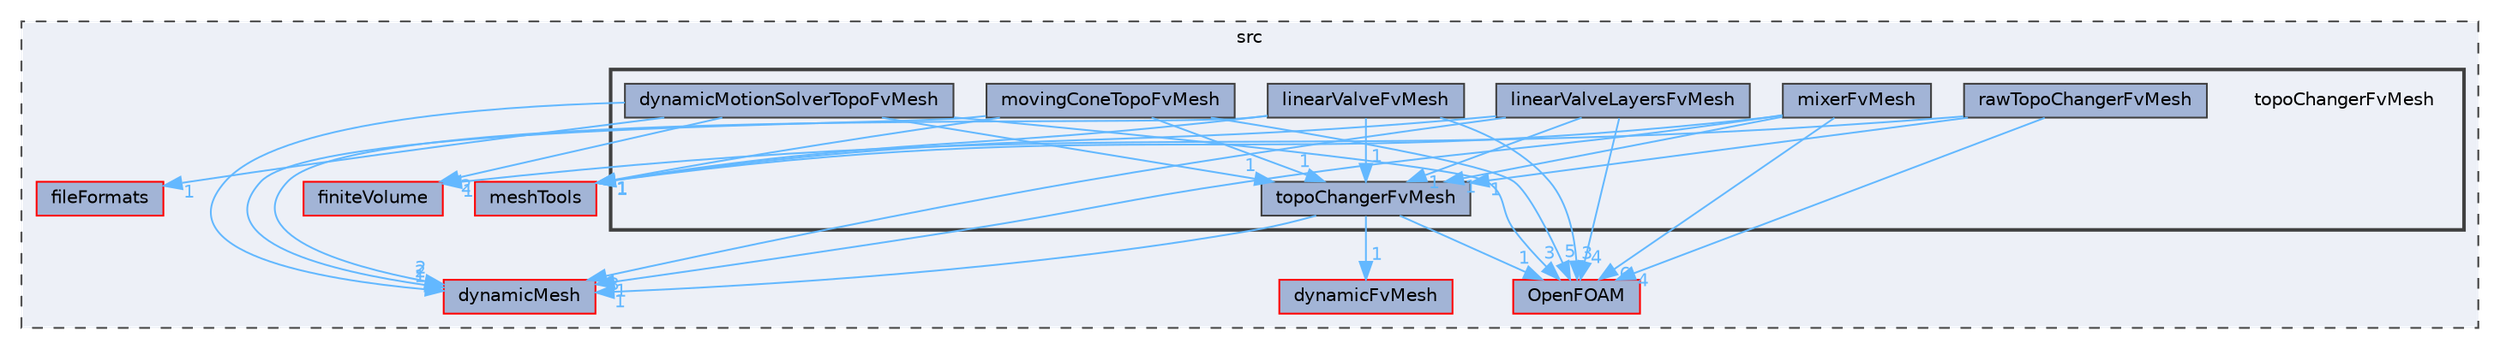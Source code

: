 digraph "src/topoChangerFvMesh"
{
 // LATEX_PDF_SIZE
  bgcolor="transparent";
  edge [fontname=Helvetica,fontsize=10,labelfontname=Helvetica,labelfontsize=10];
  node [fontname=Helvetica,fontsize=10,shape=box,height=0.2,width=0.4];
  compound=true
  subgraph clusterdir_68267d1309a1af8e8297ef4c3efbcdba {
    graph [ bgcolor="#edf0f7", pencolor="grey25", label="src", fontname=Helvetica,fontsize=10 style="filled,dashed", URL="dir_68267d1309a1af8e8297ef4c3efbcdba.html",tooltip=""]
  dir_63742796c427c97a292c80f7db71da36 [label="dynamicMesh", fillcolor="#a2b4d6", color="red", style="filled", URL="dir_63742796c427c97a292c80f7db71da36.html",tooltip=""];
  dir_9bd15774b555cf7259a6fa18f99fe99b [label="finiteVolume", fillcolor="#a2b4d6", color="red", style="filled", URL="dir_9bd15774b555cf7259a6fa18f99fe99b.html",tooltip=""];
  dir_ae30ad0bef50cf391b24c614251bb9fd [label="meshTools", fillcolor="#a2b4d6", color="red", style="filled", URL="dir_ae30ad0bef50cf391b24c614251bb9fd.html",tooltip=""];
  dir_b05602f37bb521a7142c0a3e200b5f35 [label="fileFormats", fillcolor="#a2b4d6", color="red", style="filled", URL="dir_b05602f37bb521a7142c0a3e200b5f35.html",tooltip=""];
  dir_c5473ff19b20e6ec4dfe5c310b3778a8 [label="OpenFOAM", fillcolor="#a2b4d6", color="red", style="filled", URL="dir_c5473ff19b20e6ec4dfe5c310b3778a8.html",tooltip=""];
  dir_7045e8b584c9485727394e576736d39b [label="dynamicFvMesh", fillcolor="#a2b4d6", color="red", style="filled", URL="dir_7045e8b584c9485727394e576736d39b.html",tooltip=""];
  subgraph clusterdir_e7971e9c65d637bd16ff2087df237f5f {
    graph [ bgcolor="#edf0f7", pencolor="grey25", label="", fontname=Helvetica,fontsize=10 style="filled,bold", URL="dir_e7971e9c65d637bd16ff2087df237f5f.html",tooltip=""]
    dir_e7971e9c65d637bd16ff2087df237f5f [shape=plaintext, label="topoChangerFvMesh"];
  dir_1ef0ad56122fad85b33d81541928fa68 [label="dynamicMotionSolverTopoFvMesh", fillcolor="#a2b4d6", color="grey25", style="filled", URL="dir_1ef0ad56122fad85b33d81541928fa68.html",tooltip=""];
  dir_22e7a009ce38570f146c42b4039037e7 [label="linearValveFvMesh", fillcolor="#a2b4d6", color="grey25", style="filled", URL="dir_22e7a009ce38570f146c42b4039037e7.html",tooltip=""];
  dir_6f42e437cdab8e9b5226e0e625efa7bb [label="linearValveLayersFvMesh", fillcolor="#a2b4d6", color="grey25", style="filled", URL="dir_6f42e437cdab8e9b5226e0e625efa7bb.html",tooltip=""];
  dir_f0f95f15e249e216ffdb39b87eaf60e5 [label="mixerFvMesh", fillcolor="#a2b4d6", color="grey25", style="filled", URL="dir_f0f95f15e249e216ffdb39b87eaf60e5.html",tooltip=""];
  dir_ff3480520a7f6e0b8246bbb88c4a9204 [label="movingConeTopoFvMesh", fillcolor="#a2b4d6", color="grey25", style="filled", URL="dir_ff3480520a7f6e0b8246bbb88c4a9204.html",tooltip=""];
  dir_90142bb2fb5b702e0a7a0ac2885c235b [label="rawTopoChangerFvMesh", fillcolor="#a2b4d6", color="grey25", style="filled", URL="dir_90142bb2fb5b702e0a7a0ac2885c235b.html",tooltip=""];
  dir_7845d368d8fbe4b348143cdb79b20fb0 [label="topoChangerFvMesh", fillcolor="#a2b4d6", color="grey25", style="filled", URL="dir_7845d368d8fbe4b348143cdb79b20fb0.html",tooltip=""];
  }
  }
  dir_1ef0ad56122fad85b33d81541928fa68->dir_63742796c427c97a292c80f7db71da36 [headlabel="1", labeldistance=1.5 headhref="dir_001091_001086.html" href="dir_001091_001086.html" color="steelblue1" fontcolor="steelblue1"];
  dir_1ef0ad56122fad85b33d81541928fa68->dir_7845d368d8fbe4b348143cdb79b20fb0 [headlabel="1", labeldistance=1.5 headhref="dir_001091_004071.html" href="dir_001091_004071.html" color="steelblue1" fontcolor="steelblue1"];
  dir_1ef0ad56122fad85b33d81541928fa68->dir_9bd15774b555cf7259a6fa18f99fe99b [headlabel="2", labeldistance=1.5 headhref="dir_001091_001387.html" href="dir_001091_001387.html" color="steelblue1" fontcolor="steelblue1"];
  dir_1ef0ad56122fad85b33d81541928fa68->dir_b05602f37bb521a7142c0a3e200b5f35 [headlabel="1", labeldistance=1.5 headhref="dir_001091_001353.html" href="dir_001091_001353.html" color="steelblue1" fontcolor="steelblue1"];
  dir_1ef0ad56122fad85b33d81541928fa68->dir_c5473ff19b20e6ec4dfe5c310b3778a8 [headlabel="3", labeldistance=1.5 headhref="dir_001091_002695.html" href="dir_001091_002695.html" color="steelblue1" fontcolor="steelblue1"];
  dir_22e7a009ce38570f146c42b4039037e7->dir_63742796c427c97a292c80f7db71da36 [headlabel="2", labeldistance=1.5 headhref="dir_002211_001086.html" href="dir_002211_001086.html" color="steelblue1" fontcolor="steelblue1"];
  dir_22e7a009ce38570f146c42b4039037e7->dir_7845d368d8fbe4b348143cdb79b20fb0 [headlabel="1", labeldistance=1.5 headhref="dir_002211_004071.html" href="dir_002211_004071.html" color="steelblue1" fontcolor="steelblue1"];
  dir_22e7a009ce38570f146c42b4039037e7->dir_ae30ad0bef50cf391b24c614251bb9fd [headlabel="1", labeldistance=1.5 headhref="dir_002211_002382.html" href="dir_002211_002382.html" color="steelblue1" fontcolor="steelblue1"];
  dir_22e7a009ce38570f146c42b4039037e7->dir_c5473ff19b20e6ec4dfe5c310b3778a8 [headlabel="3", labeldistance=1.5 headhref="dir_002211_002695.html" href="dir_002211_002695.html" color="steelblue1" fontcolor="steelblue1"];
  dir_6f42e437cdab8e9b5226e0e625efa7bb->dir_63742796c427c97a292c80f7db71da36 [headlabel="3", labeldistance=1.5 headhref="dir_002212_001086.html" href="dir_002212_001086.html" color="steelblue1" fontcolor="steelblue1"];
  dir_6f42e437cdab8e9b5226e0e625efa7bb->dir_7845d368d8fbe4b348143cdb79b20fb0 [headlabel="1", labeldistance=1.5 headhref="dir_002212_004071.html" href="dir_002212_004071.html" color="steelblue1" fontcolor="steelblue1"];
  dir_6f42e437cdab8e9b5226e0e625efa7bb->dir_ae30ad0bef50cf391b24c614251bb9fd [headlabel="1", labeldistance=1.5 headhref="dir_002212_002382.html" href="dir_002212_002382.html" color="steelblue1" fontcolor="steelblue1"];
  dir_6f42e437cdab8e9b5226e0e625efa7bb->dir_c5473ff19b20e6ec4dfe5c310b3778a8 [headlabel="4", labeldistance=1.5 headhref="dir_002212_002695.html" href="dir_002212_002695.html" color="steelblue1" fontcolor="steelblue1"];
  dir_f0f95f15e249e216ffdb39b87eaf60e5->dir_63742796c427c97a292c80f7db71da36 [headlabel="1", labeldistance=1.5 headhref="dir_002413_001086.html" href="dir_002413_001086.html" color="steelblue1" fontcolor="steelblue1"];
  dir_f0f95f15e249e216ffdb39b87eaf60e5->dir_7845d368d8fbe4b348143cdb79b20fb0 [headlabel="1", labeldistance=1.5 headhref="dir_002413_004071.html" href="dir_002413_004071.html" color="steelblue1" fontcolor="steelblue1"];
  dir_f0f95f15e249e216ffdb39b87eaf60e5->dir_ae30ad0bef50cf391b24c614251bb9fd [headlabel="1", labeldistance=1.5 headhref="dir_002413_002382.html" href="dir_002413_002382.html" color="steelblue1" fontcolor="steelblue1"];
  dir_f0f95f15e249e216ffdb39b87eaf60e5->dir_c5473ff19b20e6ec4dfe5c310b3778a8 [headlabel="6", labeldistance=1.5 headhref="dir_002413_002695.html" href="dir_002413_002695.html" color="steelblue1" fontcolor="steelblue1"];
  dir_ff3480520a7f6e0b8246bbb88c4a9204->dir_63742796c427c97a292c80f7db71da36 [headlabel="2", labeldistance=1.5 headhref="dir_002451_001086.html" href="dir_002451_001086.html" color="steelblue1" fontcolor="steelblue1"];
  dir_ff3480520a7f6e0b8246bbb88c4a9204->dir_7845d368d8fbe4b348143cdb79b20fb0 [headlabel="1", labeldistance=1.5 headhref="dir_002451_004071.html" href="dir_002451_004071.html" color="steelblue1" fontcolor="steelblue1"];
  dir_ff3480520a7f6e0b8246bbb88c4a9204->dir_ae30ad0bef50cf391b24c614251bb9fd [headlabel="1", labeldistance=1.5 headhref="dir_002451_002382.html" href="dir_002451_002382.html" color="steelblue1" fontcolor="steelblue1"];
  dir_ff3480520a7f6e0b8246bbb88c4a9204->dir_c5473ff19b20e6ec4dfe5c310b3778a8 [headlabel="5", labeldistance=1.5 headhref="dir_002451_002695.html" href="dir_002451_002695.html" color="steelblue1" fontcolor="steelblue1"];
  dir_90142bb2fb5b702e0a7a0ac2885c235b->dir_7845d368d8fbe4b348143cdb79b20fb0 [headlabel="1", labeldistance=1.5 headhref="dir_003207_004071.html" href="dir_003207_004071.html" color="steelblue1" fontcolor="steelblue1"];
  dir_90142bb2fb5b702e0a7a0ac2885c235b->dir_9bd15774b555cf7259a6fa18f99fe99b [headlabel="1", labeldistance=1.5 headhref="dir_003207_001387.html" href="dir_003207_001387.html" color="steelblue1" fontcolor="steelblue1"];
  dir_90142bb2fb5b702e0a7a0ac2885c235b->dir_c5473ff19b20e6ec4dfe5c310b3778a8 [headlabel="4", labeldistance=1.5 headhref="dir_003207_002695.html" href="dir_003207_002695.html" color="steelblue1" fontcolor="steelblue1"];
  dir_7845d368d8fbe4b348143cdb79b20fb0->dir_63742796c427c97a292c80f7db71da36 [headlabel="1", labeldistance=1.5 headhref="dir_004071_001086.html" href="dir_004071_001086.html" color="steelblue1" fontcolor="steelblue1"];
  dir_7845d368d8fbe4b348143cdb79b20fb0->dir_7045e8b584c9485727394e576736d39b [headlabel="1", labeldistance=1.5 headhref="dir_004071_001077.html" href="dir_004071_001077.html" color="steelblue1" fontcolor="steelblue1"];
  dir_7845d368d8fbe4b348143cdb79b20fb0->dir_c5473ff19b20e6ec4dfe5c310b3778a8 [headlabel="1", labeldistance=1.5 headhref="dir_004071_002695.html" href="dir_004071_002695.html" color="steelblue1" fontcolor="steelblue1"];
}
